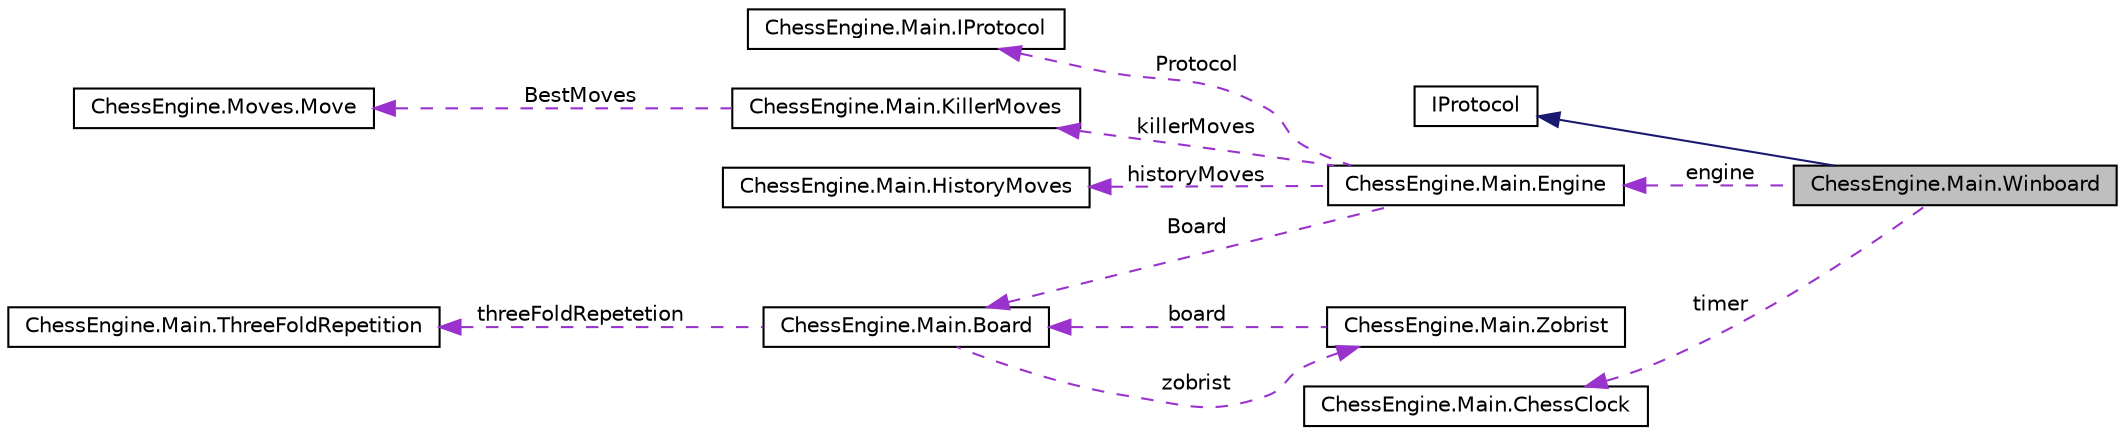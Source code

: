 digraph G
{
  edge [fontname="Helvetica",fontsize="10",labelfontname="Helvetica",labelfontsize="10"];
  node [fontname="Helvetica",fontsize="10",shape=record];
  rankdir=LR;
  Node1 [label="ChessEngine.Main.Winboard",height=0.2,width=0.4,color="black", fillcolor="grey75", style="filled" fontcolor="black"];
  Node2 -> Node1 [dir=back,color="midnightblue",fontsize="10",style="solid",fontname="Helvetica"];
  Node2 [label="IProtocol",height=0.2,width=0.4,color="black", fillcolor="white", style="filled",URL="$interface_chess_engine_1_1_main_1_1_i_protocol.html"];
  Node3 -> Node1 [dir=back,color="darkorchid3",fontsize="10",style="dashed",label="engine",fontname="Helvetica"];
  Node3 [label="ChessEngine.Main.Engine",height=0.2,width=0.4,color="black", fillcolor="white", style="filled",URL="$class_chess_engine_1_1_main_1_1_engine.html"];
  Node4 -> Node3 [dir=back,color="darkorchid3",fontsize="10",style="dashed",label="Protocol",fontname="Helvetica"];
  Node4 [label="ChessEngine.Main.IProtocol",height=0.2,width=0.4,color="black", fillcolor="white", style="filled",URL="$interface_chess_engine_1_1_main_1_1_i_protocol.html"];
  Node5 -> Node3 [dir=back,color="darkorchid3",fontsize="10",style="dashed",label="killerMoves",fontname="Helvetica"];
  Node5 [label="ChessEngine.Main.KillerMoves",height=0.2,width=0.4,color="black", fillcolor="white", style="filled",URL="$class_chess_engine_1_1_main_1_1_killer_moves.html"];
  Node6 -> Node5 [dir=back,color="darkorchid3",fontsize="10",style="dashed",label="BestMoves",fontname="Helvetica"];
  Node6 [label="ChessEngine.Moves.Move",height=0.2,width=0.4,color="black", fillcolor="white", style="filled",URL="$class_chess_engine_1_1_moves_1_1_move.html"];
  Node7 -> Node3 [dir=back,color="darkorchid3",fontsize="10",style="dashed",label="historyMoves",fontname="Helvetica"];
  Node7 [label="ChessEngine.Main.HistoryMoves",height=0.2,width=0.4,color="black", fillcolor="white", style="filled",URL="$class_chess_engine_1_1_main_1_1_history_moves.html"];
  Node8 -> Node3 [dir=back,color="darkorchid3",fontsize="10",style="dashed",label="Board",fontname="Helvetica"];
  Node8 [label="ChessEngine.Main.Board",height=0.2,width=0.4,color="black", fillcolor="white", style="filled",URL="$class_chess_engine_1_1_main_1_1_board.html"];
  Node9 -> Node8 [dir=back,color="darkorchid3",fontsize="10",style="dashed",label="threeFoldRepetetion",fontname="Helvetica"];
  Node9 [label="ChessEngine.Main.ThreeFoldRepetition",height=0.2,width=0.4,color="black", fillcolor="white", style="filled",URL="$class_chess_engine_1_1_main_1_1_three_fold_repetition.html"];
  Node10 -> Node8 [dir=back,color="darkorchid3",fontsize="10",style="dashed",label="zobrist",fontname="Helvetica"];
  Node10 [label="ChessEngine.Main.Zobrist",height=0.2,width=0.4,color="black", fillcolor="white", style="filled",URL="$class_chess_engine_1_1_main_1_1_zobrist.html"];
  Node8 -> Node10 [dir=back,color="darkorchid3",fontsize="10",style="dashed",label="board",fontname="Helvetica"];
  Node11 -> Node1 [dir=back,color="darkorchid3",fontsize="10",style="dashed",label="timer",fontname="Helvetica"];
  Node11 [label="ChessEngine.Main.ChessClock",height=0.2,width=0.4,color="black", fillcolor="white", style="filled",URL="$class_chess_engine_1_1_main_1_1_chess_clock.html"];
}
